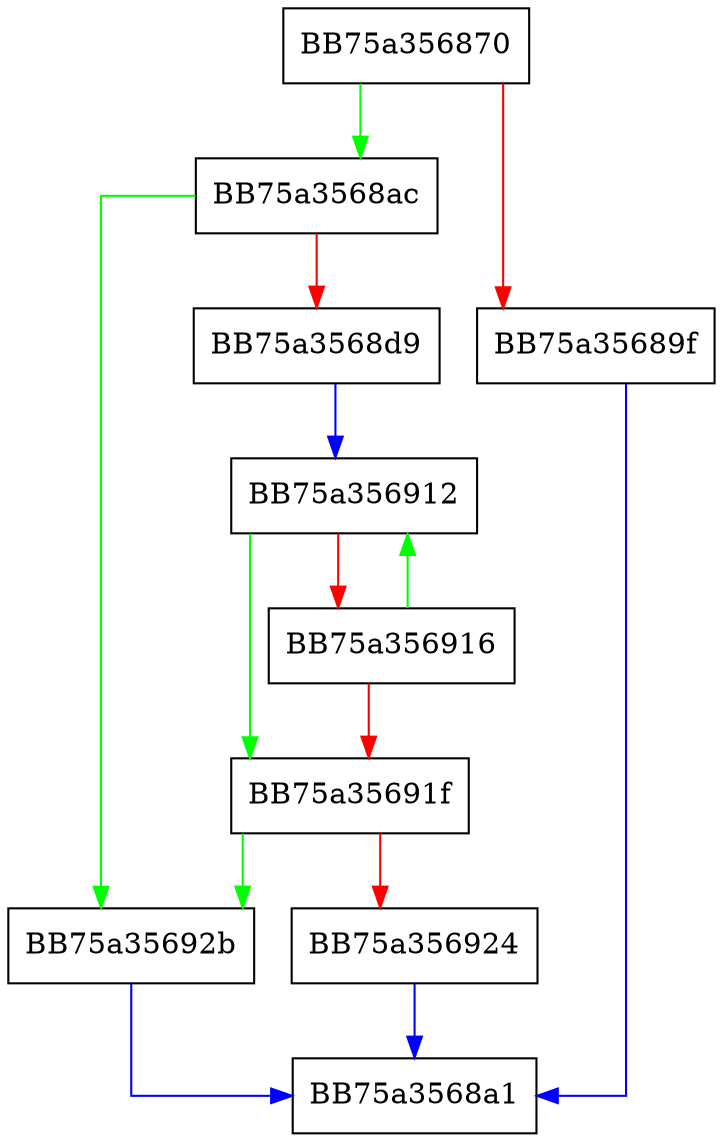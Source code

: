 digraph IsMine {
  node [shape="box"];
  graph [splines=ortho];
  BB75a356870 -> BB75a3568ac [color="green"];
  BB75a356870 -> BB75a35689f [color="red"];
  BB75a35689f -> BB75a3568a1 [color="blue"];
  BB75a3568ac -> BB75a35692b [color="green"];
  BB75a3568ac -> BB75a3568d9 [color="red"];
  BB75a3568d9 -> BB75a356912 [color="blue"];
  BB75a356912 -> BB75a35691f [color="green"];
  BB75a356912 -> BB75a356916 [color="red"];
  BB75a356916 -> BB75a356912 [color="green"];
  BB75a356916 -> BB75a35691f [color="red"];
  BB75a35691f -> BB75a35692b [color="green"];
  BB75a35691f -> BB75a356924 [color="red"];
  BB75a356924 -> BB75a3568a1 [color="blue"];
  BB75a35692b -> BB75a3568a1 [color="blue"];
}